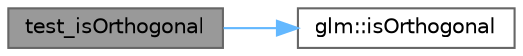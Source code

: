 digraph "test_isOrthogonal"
{
 // LATEX_PDF_SIZE
  bgcolor="transparent";
  edge [fontname=Helvetica,fontsize=10,labelfontname=Helvetica,labelfontsize=10];
  node [fontname=Helvetica,fontsize=10,shape=box,height=0.2,width=0.4];
  rankdir="LR";
  Node1 [id="Node000001",label="test_isOrthogonal",height=0.2,width=0.4,color="gray40", fillcolor="grey60", style="filled", fontcolor="black",tooltip=" "];
  Node1 -> Node2 [id="edge2_Node000001_Node000002",color="steelblue1",style="solid",tooltip=" "];
  Node2 [id="Node000002",label="glm::isOrthogonal",height=0.2,width=0.4,color="grey40", fillcolor="white", style="filled",URL="$group__gtx__matrix__query.html#ga58f3289f74dcab653387dd78ad93ca40",tooltip=" "];
}
